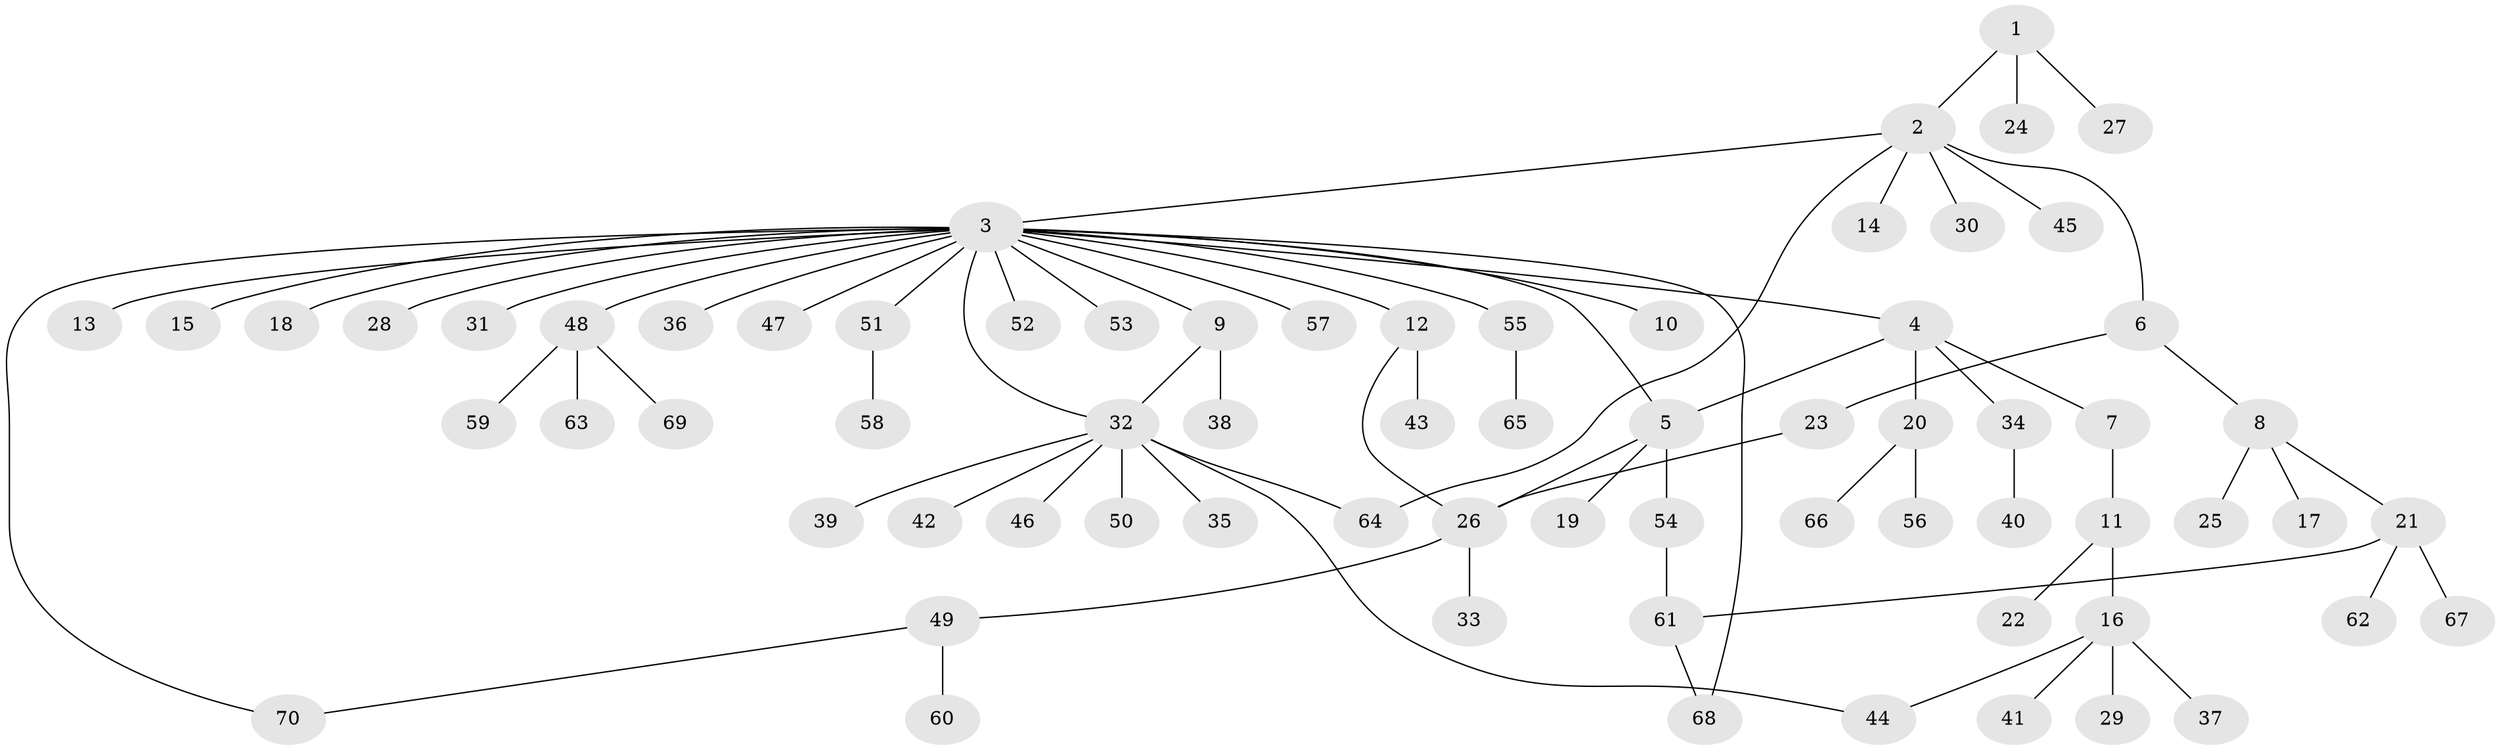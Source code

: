 // Generated by graph-tools (version 1.1) at 2025/11/02/27/25 16:11:10]
// undirected, 70 vertices, 78 edges
graph export_dot {
graph [start="1"]
  node [color=gray90,style=filled];
  1;
  2;
  3;
  4;
  5;
  6;
  7;
  8;
  9;
  10;
  11;
  12;
  13;
  14;
  15;
  16;
  17;
  18;
  19;
  20;
  21;
  22;
  23;
  24;
  25;
  26;
  27;
  28;
  29;
  30;
  31;
  32;
  33;
  34;
  35;
  36;
  37;
  38;
  39;
  40;
  41;
  42;
  43;
  44;
  45;
  46;
  47;
  48;
  49;
  50;
  51;
  52;
  53;
  54;
  55;
  56;
  57;
  58;
  59;
  60;
  61;
  62;
  63;
  64;
  65;
  66;
  67;
  68;
  69;
  70;
  1 -- 2;
  1 -- 24;
  1 -- 27;
  2 -- 3;
  2 -- 6;
  2 -- 14;
  2 -- 30;
  2 -- 45;
  2 -- 64;
  3 -- 4;
  3 -- 5;
  3 -- 9;
  3 -- 10;
  3 -- 12;
  3 -- 13;
  3 -- 15;
  3 -- 18;
  3 -- 28;
  3 -- 31;
  3 -- 32;
  3 -- 36;
  3 -- 47;
  3 -- 48;
  3 -- 51;
  3 -- 52;
  3 -- 53;
  3 -- 55;
  3 -- 57;
  3 -- 68;
  3 -- 70;
  4 -- 5;
  4 -- 7;
  4 -- 20;
  4 -- 34;
  5 -- 19;
  5 -- 26;
  5 -- 54;
  6 -- 8;
  6 -- 23;
  7 -- 11;
  8 -- 17;
  8 -- 21;
  8 -- 25;
  9 -- 32;
  9 -- 38;
  11 -- 16;
  11 -- 22;
  12 -- 26;
  12 -- 43;
  16 -- 29;
  16 -- 37;
  16 -- 41;
  16 -- 44;
  20 -- 56;
  20 -- 66;
  21 -- 61;
  21 -- 62;
  21 -- 67;
  23 -- 26;
  26 -- 33;
  26 -- 49;
  32 -- 35;
  32 -- 39;
  32 -- 42;
  32 -- 44;
  32 -- 46;
  32 -- 50;
  32 -- 64;
  34 -- 40;
  48 -- 59;
  48 -- 63;
  48 -- 69;
  49 -- 60;
  49 -- 70;
  51 -- 58;
  54 -- 61;
  55 -- 65;
  61 -- 68;
}
